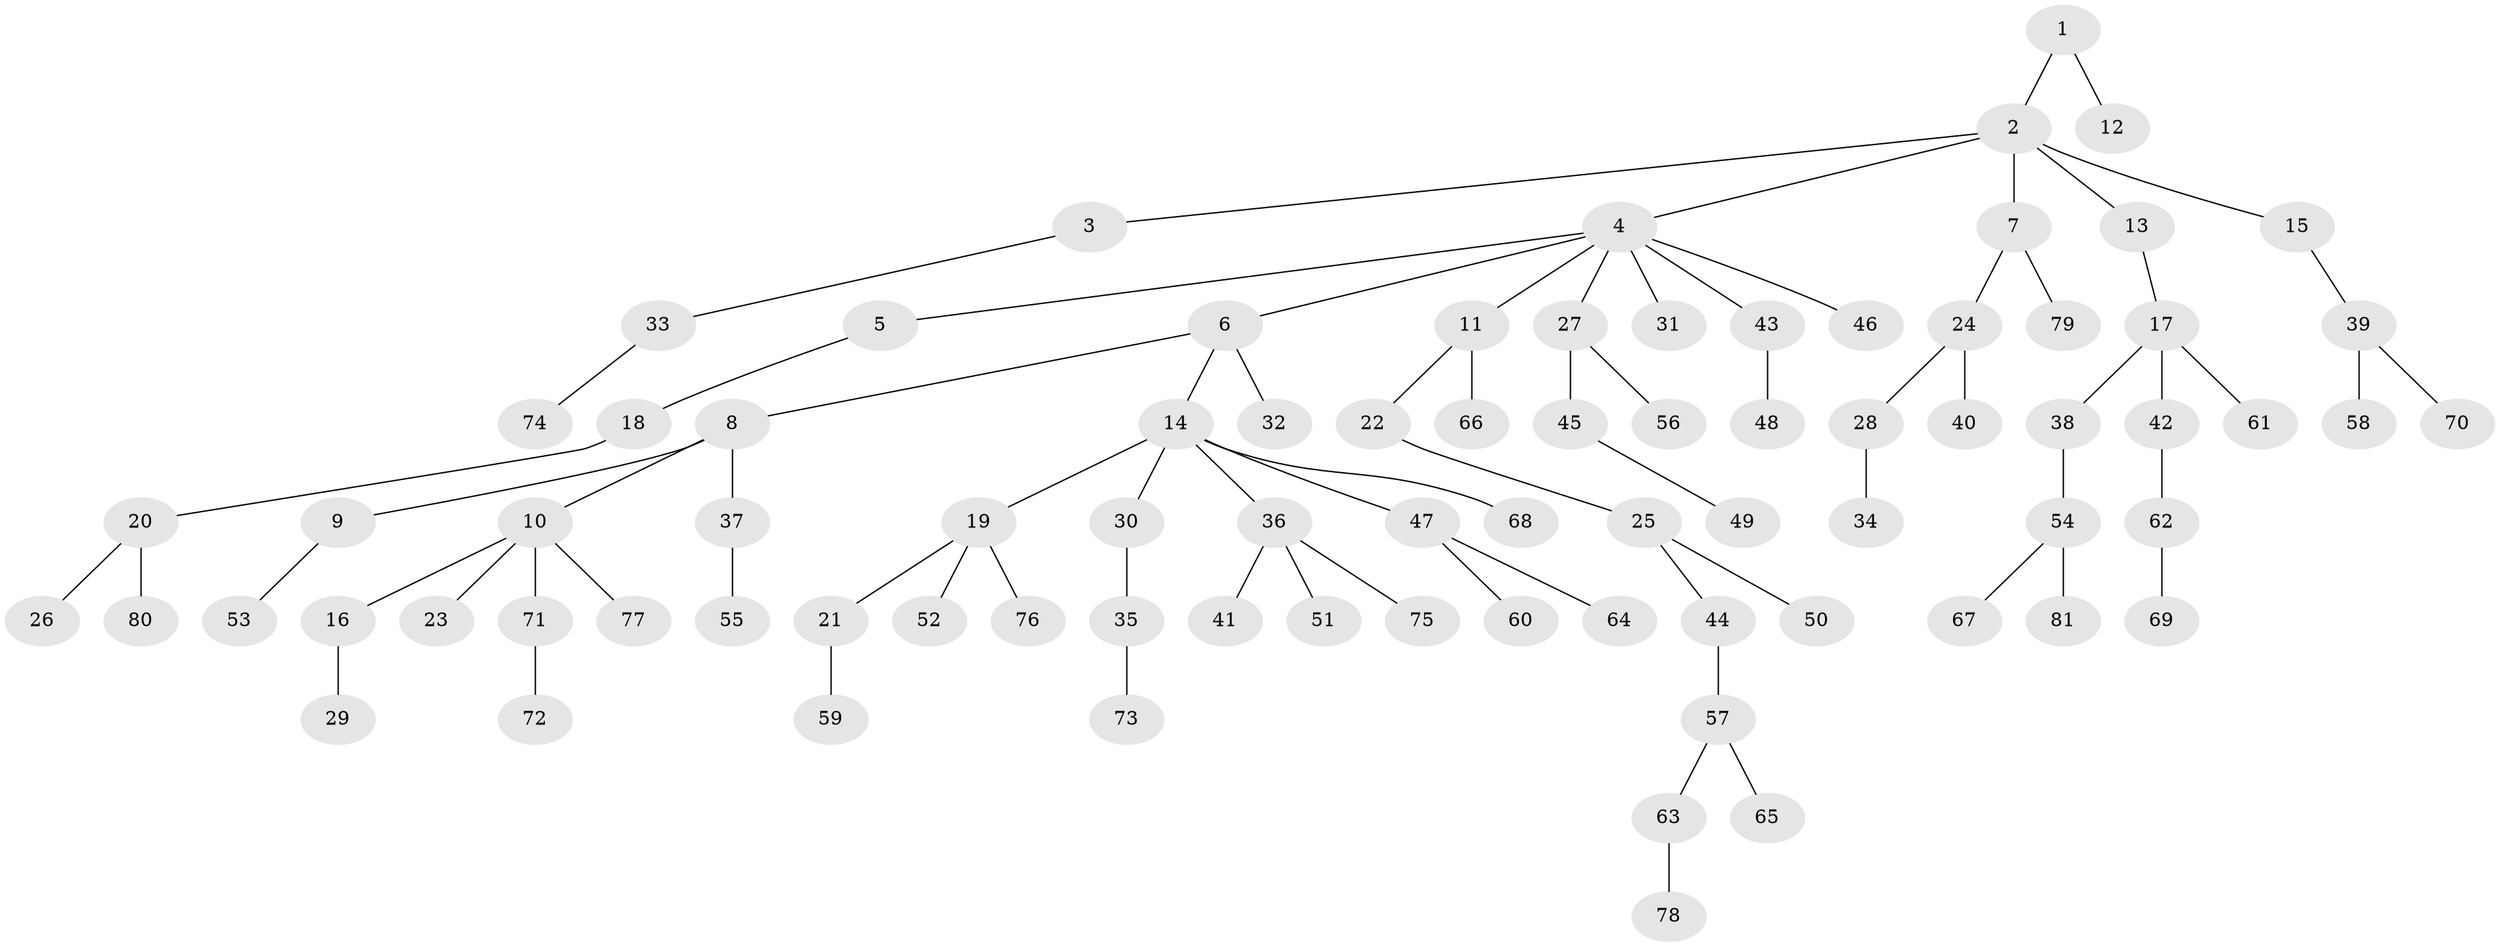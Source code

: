 // Generated by graph-tools (version 1.1) at 2025/50/03/09/25 03:50:26]
// undirected, 81 vertices, 80 edges
graph export_dot {
graph [start="1"]
  node [color=gray90,style=filled];
  1;
  2;
  3;
  4;
  5;
  6;
  7;
  8;
  9;
  10;
  11;
  12;
  13;
  14;
  15;
  16;
  17;
  18;
  19;
  20;
  21;
  22;
  23;
  24;
  25;
  26;
  27;
  28;
  29;
  30;
  31;
  32;
  33;
  34;
  35;
  36;
  37;
  38;
  39;
  40;
  41;
  42;
  43;
  44;
  45;
  46;
  47;
  48;
  49;
  50;
  51;
  52;
  53;
  54;
  55;
  56;
  57;
  58;
  59;
  60;
  61;
  62;
  63;
  64;
  65;
  66;
  67;
  68;
  69;
  70;
  71;
  72;
  73;
  74;
  75;
  76;
  77;
  78;
  79;
  80;
  81;
  1 -- 2;
  1 -- 12;
  2 -- 3;
  2 -- 4;
  2 -- 7;
  2 -- 13;
  2 -- 15;
  3 -- 33;
  4 -- 5;
  4 -- 6;
  4 -- 11;
  4 -- 27;
  4 -- 31;
  4 -- 43;
  4 -- 46;
  5 -- 18;
  6 -- 8;
  6 -- 14;
  6 -- 32;
  7 -- 24;
  7 -- 79;
  8 -- 9;
  8 -- 10;
  8 -- 37;
  9 -- 53;
  10 -- 16;
  10 -- 23;
  10 -- 71;
  10 -- 77;
  11 -- 22;
  11 -- 66;
  13 -- 17;
  14 -- 19;
  14 -- 30;
  14 -- 36;
  14 -- 47;
  14 -- 68;
  15 -- 39;
  16 -- 29;
  17 -- 38;
  17 -- 42;
  17 -- 61;
  18 -- 20;
  19 -- 21;
  19 -- 52;
  19 -- 76;
  20 -- 26;
  20 -- 80;
  21 -- 59;
  22 -- 25;
  24 -- 28;
  24 -- 40;
  25 -- 44;
  25 -- 50;
  27 -- 45;
  27 -- 56;
  28 -- 34;
  30 -- 35;
  33 -- 74;
  35 -- 73;
  36 -- 41;
  36 -- 51;
  36 -- 75;
  37 -- 55;
  38 -- 54;
  39 -- 58;
  39 -- 70;
  42 -- 62;
  43 -- 48;
  44 -- 57;
  45 -- 49;
  47 -- 60;
  47 -- 64;
  54 -- 67;
  54 -- 81;
  57 -- 63;
  57 -- 65;
  62 -- 69;
  63 -- 78;
  71 -- 72;
}
